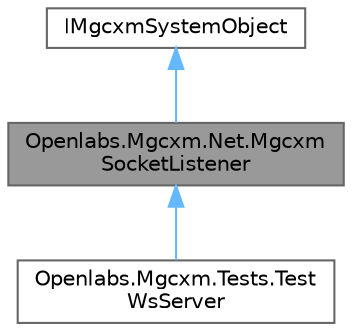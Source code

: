 digraph "Openlabs.Mgcxm.Net.MgcxmSocketListener"
{
 // LATEX_PDF_SIZE
  bgcolor="transparent";
  edge [fontname=Helvetica,fontsize=10,labelfontname=Helvetica,labelfontsize=10];
  node [fontname=Helvetica,fontsize=10,shape=box,height=0.2,width=0.4];
  Node1 [id="Node000001",label="Openlabs.Mgcxm.Net.Mgcxm\lSocketListener",height=0.2,width=0.4,color="gray40", fillcolor="grey60", style="filled", fontcolor="black",tooltip="Represents a socket listener for handling WebSocket and HTTP requests."];
  Node2 -> Node1 [id="edge3_Node000001_Node000002",dir="back",color="steelblue1",style="solid",tooltip=" "];
  Node2 [id="Node000002",label="IMgcxmSystemObject",height=0.2,width=0.4,color="gray40", fillcolor="white", style="filled",URL="$interface_openlabs_1_1_mgcxm_1_1_internal_1_1_system_objects_1_1_i_mgcxm_system_object.html",tooltip=" "];
  Node1 -> Node3 [id="edge4_Node000001_Node000003",dir="back",color="steelblue1",style="solid",tooltip=" "];
  Node3 [id="Node000003",label="Openlabs.Mgcxm.Tests.Test\lWsServer",height=0.2,width=0.4,color="gray40", fillcolor="white", style="filled",URL="$class_openlabs_1_1_mgcxm_1_1_tests_1_1_test_ws_server.html",tooltip=" "];
}
